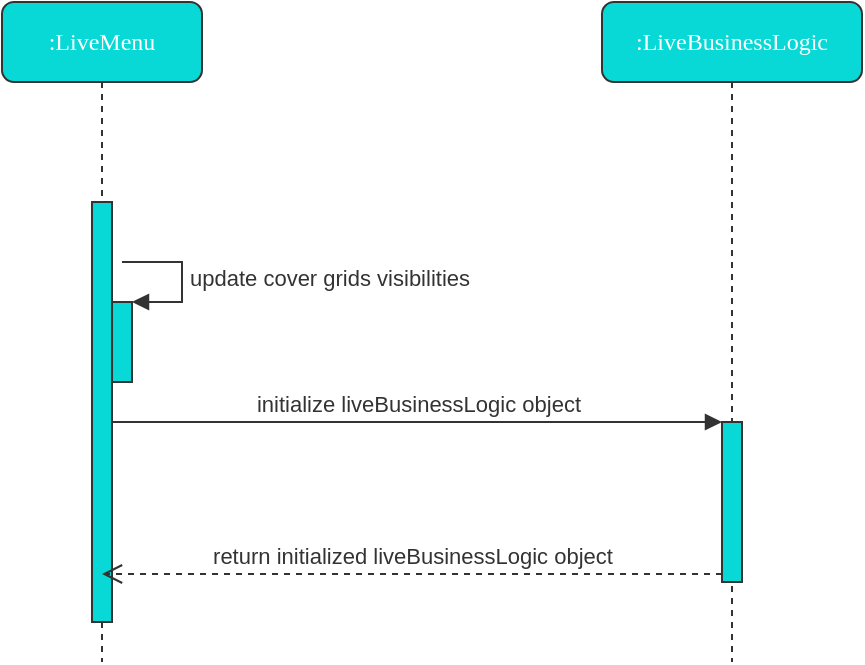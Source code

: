 <mxfile version="14.5.1" type="device"><diagram name="Page-1" id="13e1069c-82ec-6db2-03f1-153e76fe0fe0"><mxGraphModel dx="1721" dy="1042" grid="1" gridSize="10" guides="1" tooltips="1" connect="1" arrows="1" fold="1" page="1" pageScale="1" pageWidth="1100" pageHeight="850" background="#ffffff" math="0" shadow="0"><root><mxCell id="0"/><mxCell id="1" parent="0"/><mxCell id="7baba1c4bc27f4b0-8" value=":LiveMenu" style="shape=umlLifeline;perimeter=lifelinePerimeter;whiteSpace=wrap;html=1;container=1;collapsible=0;recursiveResize=0;outlineConnect=0;rounded=1;shadow=0;comic=0;labelBackgroundColor=none;strokeWidth=1;fontFamily=Verdana;fontSize=12;align=center;fillColor=#08D9D6;strokeColor=#333333;fontColor=#FFFFFF;" parent="1" vertex="1"><mxGeometry x="100" y="80" width="100" height="330" as="geometry"/></mxCell><mxCell id="7baba1c4bc27f4b0-9" value="" style="html=1;points=[];perimeter=orthogonalPerimeter;rounded=0;shadow=0;comic=0;labelBackgroundColor=none;strokeWidth=1;fontFamily=Verdana;fontSize=12;align=center;fillColor=#08D9D6;strokeColor=#333333;" parent="7baba1c4bc27f4b0-8" vertex="1"><mxGeometry x="45" y="100" width="10" height="210" as="geometry"/></mxCell><mxCell id="SRlosr6obEDSJ43yhOul-1" value="" style="html=1;points=[];perimeter=orthogonalPerimeter;strokeColor=#333333;fillColor=#08D9D6;gradientColor=none;fontColor=#FFFFFF;" vertex="1" parent="7baba1c4bc27f4b0-8"><mxGeometry x="55" y="150" width="10" height="40" as="geometry"/></mxCell><mxCell id="SRlosr6obEDSJ43yhOul-2" value="update cover grids visibilities" style="edgeStyle=orthogonalEdgeStyle;html=1;align=left;spacingLeft=2;endArrow=block;rounded=0;entryX=1;entryY=0;strokeColor=#333333;fontColor=#333333;" edge="1" target="SRlosr6obEDSJ43yhOul-1" parent="7baba1c4bc27f4b0-8"><mxGeometry relative="1" as="geometry"><mxPoint x="60" y="130" as="sourcePoint"/><Array as="points"><mxPoint x="90" y="130"/></Array></mxGeometry></mxCell><mxCell id="SRlosr6obEDSJ43yhOul-3" value=":LiveBusinessLogic" style="shape=umlLifeline;perimeter=lifelinePerimeter;whiteSpace=wrap;html=1;container=1;collapsible=0;recursiveResize=0;outlineConnect=0;rounded=1;shadow=0;comic=0;labelBackgroundColor=none;strokeWidth=1;fontFamily=Verdana;fontSize=12;align=center;fillColor=#08D9D6;strokeColor=#333333;fontColor=#FFFFFF;" vertex="1" parent="1"><mxGeometry x="400" y="80" width="130" height="330" as="geometry"/></mxCell><mxCell id="SRlosr6obEDSJ43yhOul-7" value="" style="html=1;points=[];perimeter=orthogonalPerimeter;strokeColor=#333333;fillColor=#08D9D6;gradientColor=none;fontColor=#333333;" vertex="1" parent="SRlosr6obEDSJ43yhOul-3"><mxGeometry x="60" y="210" width="10" height="80" as="geometry"/></mxCell><mxCell id="SRlosr6obEDSJ43yhOul-8" value="initialize liveBusinessLogic object" style="html=1;verticalAlign=bottom;endArrow=block;entryX=0;entryY=0;strokeColor=#333333;fontColor=#333333;" edge="1" target="SRlosr6obEDSJ43yhOul-7" parent="1" source="7baba1c4bc27f4b0-9"><mxGeometry relative="1" as="geometry"><mxPoint x="390" y="290" as="sourcePoint"/></mxGeometry></mxCell><mxCell id="SRlosr6obEDSJ43yhOul-9" value="return initialized liveBusinessLogic object" style="html=1;verticalAlign=bottom;endArrow=open;dashed=1;endSize=8;exitX=0;exitY=0.95;strokeColor=#333333;fontColor=#333333;" edge="1" source="SRlosr6obEDSJ43yhOul-7" parent="1" target="7baba1c4bc27f4b0-8"><mxGeometry relative="1" as="geometry"><mxPoint x="390" y="366" as="targetPoint"/></mxGeometry></mxCell></root></mxGraphModel></diagram></mxfile>